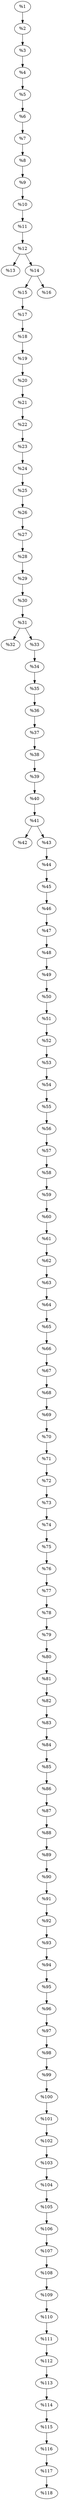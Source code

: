 digraph CFG {
    // Nodes
    node1 [label="%1"];
    node2 [label="%2"];
    node3 [label="%3"];
    node4 [label="%4"];
    node5 [label="%5"];
    node6 [label="%6"];
    node7 [label="%7"];
    node8 [label="%8"];
    node9 [label="%9"];
    node10 [label="%10"];
    node11 [label="%11"];
    node12 [label="%12"];
    node13 [label="%13"];
    node14 [label="%14"];
    node15 [label="%15"];
    node16 [label="%16"];
    node17 [label="%17"];
    node18 [label="%18"];
    node19 [label="%19"];
    node20 [label="%20"];
    node21 [label="%21"];
    node22 [label="%22"];
    node23 [label="%23"];
    node24 [label="%24"];
    node25 [label="%25"];
    node26 [label="%26"];
    node27 [label="%27"];
    node28 [label="%28"];
    node29 [label="%29"];
    node30 [label="%30"];
    node31 [label="%31"];
    node32 [label="%32"];
    node33 [label="%33"];
    node34 [label="%34"];
    node35 [label="%35"];
    node36 [label="%36"];
    node37 [label="%37"];
    node38 [label="%38"];
    node39 [label="%39"];
    node40 [label="%40"];
    node41 [label="%41"];
    node42 [label="%42"];
    node43 [label="%43"];
    node44 [label="%44"];
    node45 [label="%45"];
    node46 [label="%46"];
    node47 [label="%47"];
    node48 [label="%48"];
    node49 [label="%49"];
    node50 [label="%50"];
    node51 [label="%51"];
    node52 [label="%52"];
    node53 [label="%53"];
    node54 [label="%54"];
    node55 [label="%55"];
    node56 [label="%56"];
    node57 [label="%57"];
    node58 [label="%58"];
    node59 [label="%59"];
    node60 [label="%60"];
    node61 [label="%61"];
    node62 [label="%62"];
    node63 [label="%63"];
    node64 [label="%64"];
    node65 [label="%65"];
    node66 [label="%66"];
    node67 [label="%67"];
    node68 [label="%68"];
    node69 [label="%69"];
    node70 [label="%70"];
    node71 [label="%71"];
    node72 [label="%72"];
    node73 [label="%73"];
    node74 [label="%74"];
    node75 [label="%75"];
    node76 [label="%76"];
    node77 [label="%77"];
    node78 [label="%78"];
    node79 [label="%79"];
    node80 [label="%80"];
    node81 [label="%81"];
    node82 [label="%82"];
    node83 [label="%83"];
    node84 [label="%84"];
    node85 [label="%85"];
    node86 [label="%86"];
    node87 [label="%87"];
    node88 [label="%88"];
    node89 [label="%89"];
    node90 [label="%90"];
    node91 [label="%91"];
    node92 [label="%92"];
    node93 [label="%93"];
    node94 [label="%94"];
    node95 [label="%95"];
    node96 [label="%96"];
    node97 [label="%97"];
    node98 [label="%98"];
    node99 [label="%99"];
    node100 [label="%100"];
    node101 [label="%101"];
    node102 [label="%102"];
    node103 [label="%103"];
    node104 [label="%104"];
    node105 [label="%105"];
    node106 [label="%106"];
    node107 [label="%107"];
    node108 [label="%108"];
    node109 [label="%109"];
    node110 [label="%110"];
    node111 [label="%111"];
    node112 [label="%112"];
    node113 [label="%113"];
    node114 [label="%114"];
    node115 [label="%115"];
    node116 [label="%116"];
    node117 [label="%117"];
    node118 [label="%118"];
    
    // Edges
    node1 -> node2;
    node2 -> node3;
    node3 -> node4;
    node4 -> node5;
    node5 -> node6;
    node6 -> node7;
    node7 -> node8;
    node8 -> node9;
    node9 -> node10;
    node10 -> node11;
    node11 -> node12;
    node12 -> node13;
    node12 -> node14;
    node14 -> node15;
    node14 -> node16;
    node15 -> node17;
    node17 -> node18;
    node18 -> node19;
    node19 -> node20;
    node20 -> node21;
    node21 -> node22;
    node22 -> node23;
    node23 -> node24;
    node24 -> node25;
    node25 -> node26;
    node26 -> node27;
    node27 -> node28;
    node28 -> node29;
    node29 -> node30;
    node30 -> node31;
    node31 -> node32;
    node31 -> node33;
    node33 -> node34;
    node34 -> node35;
    node35 -> node36;
    node36 -> node37;
    node37 -> node38;
    node38 -> node39;
    node39 -> node40;
    node40 -> node41;
    node41 -> node42;
    node41 -> node43;
    node43 -> node44;
    node44 -> node45;
    node45 -> node46;
    node46 -> node47;
    node47 -> node48;
    node48 -> node49;
    node49 -> node50;
    node50 -> node51;
    node51 -> node52;
    node52 -> node53;
    node53 -> node54;
    node54 -> node55;
    node55 -> node56;
    node56 -> node57;
    node57 -> node58;
    node58 -> node59;
    node59 -> node60;
    node60 -> node61;
    node61 -> node62;
    node62 -> node63;
    node63 -> node64;
    node64 -> node65;
    node65 -> node66;
    node66 -> node67;
    node67 -> node68;
    node68 -> node69;
    node69 -> node70;
    node70 -> node71;
    node71 -> node72;
    node72 -> node73;
    node73 -> node74;
    node74 -> node75;
    node75 -> node76;
    node76 -> node77;
    node77 -> node78;
    node78 -> node79;
    node79 -> node80;
    node80 -> node81;
    node81 -> node82;
    node82 -> node83;
    node83 -> node84;
    node84 -> node85;
    node85 -> node86;
    node86 -> node87;
    node87 -> node88;
    node88 -> node89;
    node89 -> node90;
    node90 -> node91;
    node91 -> node92;
    node92 -> node93;
    node93 -> node94;
    node94 -> node95;
    node95 -> node96;
    node96 -> node97;
    node97 -> node98;
    node98 -> node99;
    node99 -> node100;
    node100 -> node101;
    node101 -> node102;
    node102 -> node103;
    node103 -> node104;
    node104 -> node105;
    node105 -> node106;
    node106 -> node107;
    node107 -> node108;
    node108 -> node109;
    node109 -> node110;
    node110 -> node111;
    node111 -> node112;
    node112 -> node113;
    node113 -> node114;
    node114 -> node115;
    node115 -> node116;
    node116 -> node117;
    node117 -> node118;
}